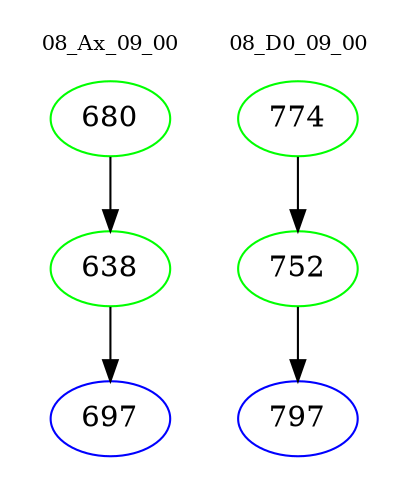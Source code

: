 digraph{
subgraph cluster_0 {
color = white
label = "08_Ax_09_00";
fontsize=10;
T0_680 [label="680", color="green"]
T0_680 -> T0_638 [color="black"]
T0_638 [label="638", color="green"]
T0_638 -> T0_697 [color="black"]
T0_697 [label="697", color="blue"]
}
subgraph cluster_1 {
color = white
label = "08_D0_09_00";
fontsize=10;
T1_774 [label="774", color="green"]
T1_774 -> T1_752 [color="black"]
T1_752 [label="752", color="green"]
T1_752 -> T1_797 [color="black"]
T1_797 [label="797", color="blue"]
}
}
